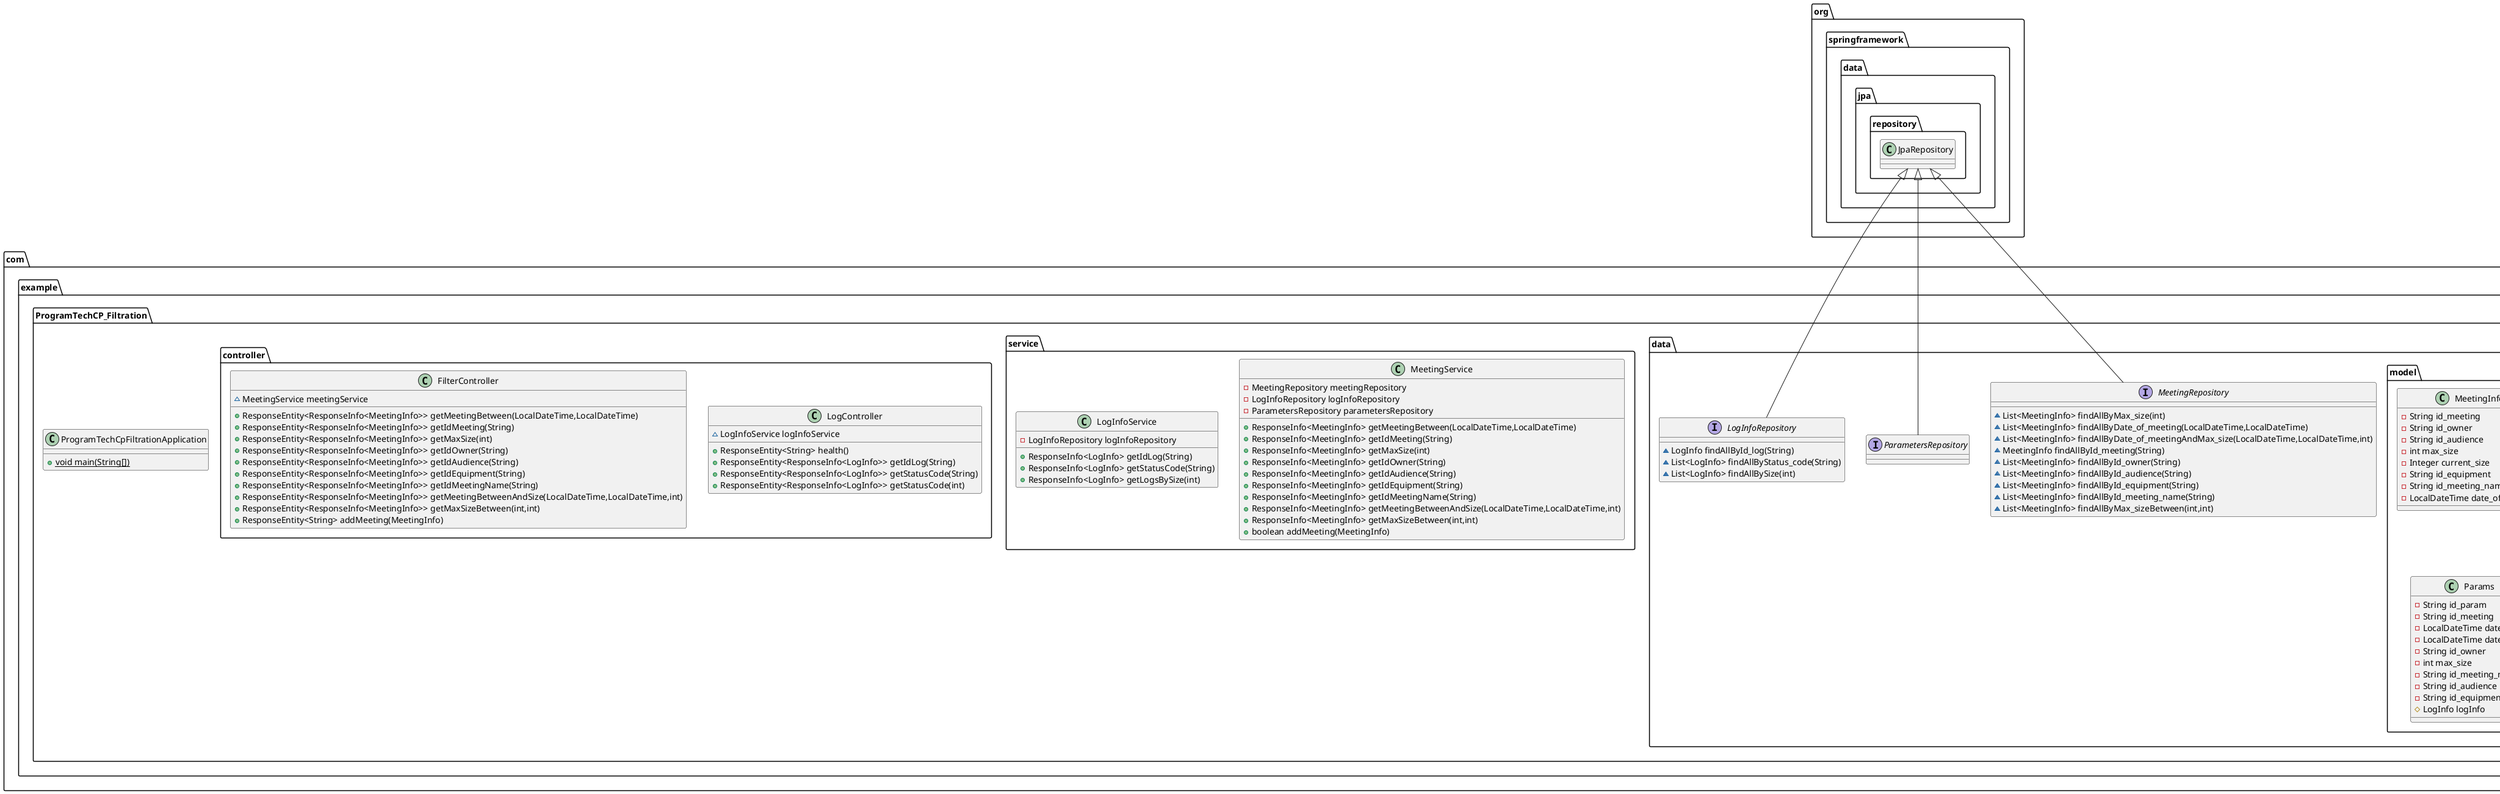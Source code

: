 @startuml
class com.example.ProgramTechCP_Filtration.data.model.MeetingInfo {
- String id_meeting
- String id_owner
- String id_audience
- int max_size
- Integer current_size
- String id_equipment
- String id_meeting_name
- LocalDateTime date_of_meeting
}

interface com.example.ProgramTechCP_Filtration.data.MeetingRepository {
~ List<MeetingInfo> findAllByMax_size(int)
~ List<MeetingInfo> findAllByDate_of_meeting(LocalDateTime,LocalDateTime)
~ List<MeetingInfo> findAllByDate_of_meetingAndMax_size(LocalDateTime,LocalDateTime,int)
~ MeetingInfo findAllById_meeting(String)
~ List<MeetingInfo> findAllById_owner(String)
~ List<MeetingInfo> findAllById_audience(String)
~ List<MeetingInfo> findAllById_equipment(String)
~ List<MeetingInfo> findAllById_meeting_name(String)
~ List<MeetingInfo> findAllByMax_sizeBetween(int,int)
}

class com.example.ProgramTechCP_Filtration.data.model.LogInfo {
- String id_log
- String status_code
- List<Params> params
}

class com.example.ProgramTechCP_Filtration.service.MeetingService {
- MeetingRepository meetingRepository
- LogInfoRepository logInfoRepository
- ParametersRepository parametersRepository
+ ResponseInfo<MeetingInfo> getMeetingBetween(LocalDateTime,LocalDateTime)
+ ResponseInfo<MeetingInfo> getIdMeeting(String)
+ ResponseInfo<MeetingInfo> getMaxSize(int)
+ ResponseInfo<MeetingInfo> getIdOwner(String)
+ ResponseInfo<MeetingInfo> getIdAudience(String)
+ ResponseInfo<MeetingInfo> getIdEquipment(String)
+ ResponseInfo<MeetingInfo> getIdMeetingName(String)
+ ResponseInfo<MeetingInfo> getMeetingBetweenAndSize(LocalDateTime,LocalDateTime,int)
+ ResponseInfo<MeetingInfo> getMaxSizeBetween(int,int)
+ boolean addMeeting(MeetingInfo)
}


interface com.example.ProgramTechCP_Filtration.data.ParametersRepository {
}
interface com.example.ProgramTechCP_Filtration.data.LogInfoRepository {
~ LogInfo findAllById_log(String)
~ List<LogInfo> findAllByStatus_code(String)
~ List<LogInfo> findAllBySize(int)
}

class com.example.ProgramTechCP_Filtration.data.model.Params {
- String id_param
- String id_meeting
- LocalDateTime date_start
- LocalDateTime date_end
- String id_owner
- int max_size
- String id_meeting_name
- String id_audience
- String id_equipment
# LogInfo logInfo
}

class com.example.ProgramTechCP_Filtration.service.LogInfoService {
- LogInfoRepository logInfoRepository
+ ResponseInfo<LogInfo> getIdLog(String)
+ ResponseInfo<LogInfo> getStatusCode(String)
+ ResponseInfo<LogInfo> getLogsBySize(int)
}


class com.example.ProgramTechCP_Filtration.data.model.ResponseInfo {
- String info
- List<T> data
}

class com.example.ProgramTechCP_Filtration.ProgramTechCpFiltrationApplication {
+ {static} void main(String[])
}

class com.example.ProgramTechCP_Filtration.controller.LogController {
~ LogInfoService logInfoService
+ ResponseEntity<String> health()
+ ResponseEntity<ResponseInfo<LogInfo>> getIdLog(String)
+ ResponseEntity<ResponseInfo<LogInfo>> getStatusCode(String)
+ ResponseEntity<ResponseInfo<LogInfo>> getStatusCode(int)
}


class com.example.ProgramTechCP_Filtration.controller.FilterController {
~ MeetingService meetingService
+ ResponseEntity<ResponseInfo<MeetingInfo>> getMeetingBetween(LocalDateTime,LocalDateTime)
+ ResponseEntity<ResponseInfo<MeetingInfo>> getIdMeeting(String)
+ ResponseEntity<ResponseInfo<MeetingInfo>> getMaxSize(int)
+ ResponseEntity<ResponseInfo<MeetingInfo>> getIdOwner(String)
+ ResponseEntity<ResponseInfo<MeetingInfo>> getIdAudience(String)
+ ResponseEntity<ResponseInfo<MeetingInfo>> getIdEquipment(String)
+ ResponseEntity<ResponseInfo<MeetingInfo>> getIdMeetingName(String)
+ ResponseEntity<ResponseInfo<MeetingInfo>> getMeetingBetweenAndSize(LocalDateTime,LocalDateTime,int)
+ ResponseEntity<ResponseInfo<MeetingInfo>> getMaxSizeBetween(int,int)
+ ResponseEntity<String> addMeeting(MeetingInfo)
}




org.springframework.data.jpa.repository.JpaRepository <|-- com.example.ProgramTechCP_Filtration.data.MeetingRepository
org.springframework.data.jpa.repository.JpaRepository <|-- com.example.ProgramTechCP_Filtration.data.ParametersRepository
org.springframework.data.jpa.repository.JpaRepository <|-- com.example.ProgramTechCP_Filtration.data.LogInfoRepository
@enduml
